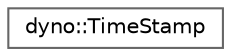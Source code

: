 digraph "Graphical Class Hierarchy"
{
 // LATEX_PDF_SIZE
  bgcolor="transparent";
  edge [fontname=Helvetica,fontsize=10,labelfontname=Helvetica,labelfontsize=10];
  node [fontname=Helvetica,fontsize=10,shape=box,height=0.2,width=0.4];
  rankdir="LR";
  Node0 [id="Node000000",label="dyno::TimeStamp",height=0.2,width=0.4,color="grey40", fillcolor="white", style="filled",URL="$classdyno_1_1_time_stamp.html",tooltip="Time stamp."];
}
